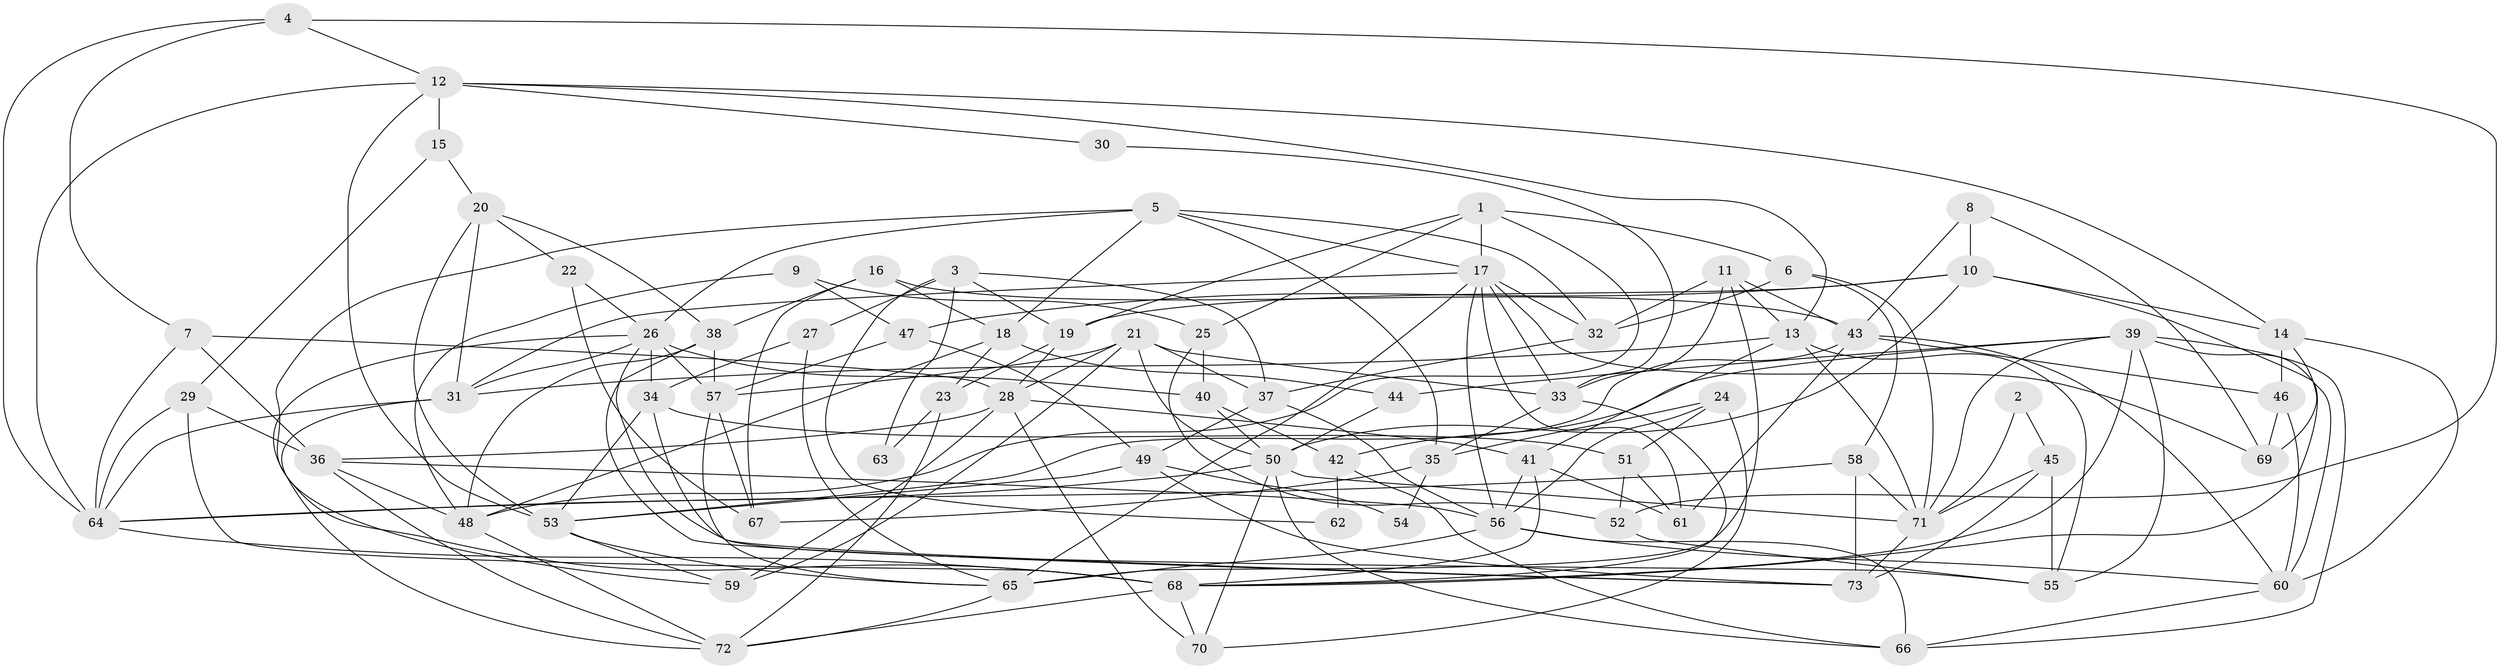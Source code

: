 // original degree distribution, {5: 0.256198347107438, 3: 0.2727272727272727, 2: 0.09090909090909091, 4: 0.2975206611570248, 6: 0.049586776859504134, 7: 0.03305785123966942}
// Generated by graph-tools (version 1.1) at 2025/37/03/04/25 23:37:07]
// undirected, 73 vertices, 182 edges
graph export_dot {
  node [color=gray90,style=filled];
  1;
  2;
  3;
  4;
  5;
  6;
  7;
  8;
  9;
  10;
  11;
  12;
  13;
  14;
  15;
  16;
  17;
  18;
  19;
  20;
  21;
  22;
  23;
  24;
  25;
  26;
  27;
  28;
  29;
  30;
  31;
  32;
  33;
  34;
  35;
  36;
  37;
  38;
  39;
  40;
  41;
  42;
  43;
  44;
  45;
  46;
  47;
  48;
  49;
  50;
  51;
  52;
  53;
  54;
  55;
  56;
  57;
  58;
  59;
  60;
  61;
  62;
  63;
  64;
  65;
  66;
  67;
  68;
  69;
  70;
  71;
  72;
  73;
  1 -- 6 [weight=1.0];
  1 -- 17 [weight=1.0];
  1 -- 19 [weight=1.0];
  1 -- 25 [weight=1.0];
  1 -- 48 [weight=1.0];
  2 -- 45 [weight=1.0];
  2 -- 71 [weight=1.0];
  3 -- 19 [weight=1.0];
  3 -- 27 [weight=1.0];
  3 -- 37 [weight=1.0];
  3 -- 62 [weight=1.0];
  3 -- 63 [weight=1.0];
  4 -- 7 [weight=1.0];
  4 -- 12 [weight=1.0];
  4 -- 52 [weight=1.0];
  4 -- 64 [weight=1.0];
  5 -- 17 [weight=1.0];
  5 -- 18 [weight=1.0];
  5 -- 26 [weight=1.0];
  5 -- 32 [weight=1.0];
  5 -- 35 [weight=1.0];
  5 -- 68 [weight=1.0];
  6 -- 32 [weight=2.0];
  6 -- 58 [weight=1.0];
  6 -- 71 [weight=1.0];
  7 -- 28 [weight=1.0];
  7 -- 36 [weight=1.0];
  7 -- 64 [weight=1.0];
  8 -- 10 [weight=1.0];
  8 -- 43 [weight=1.0];
  8 -- 69 [weight=1.0];
  9 -- 25 [weight=1.0];
  9 -- 47 [weight=1.0];
  9 -- 48 [weight=2.0];
  10 -- 14 [weight=1.0];
  10 -- 19 [weight=1.0];
  10 -- 47 [weight=1.0];
  10 -- 50 [weight=1.0];
  10 -- 68 [weight=1.0];
  11 -- 13 [weight=1.0];
  11 -- 32 [weight=1.0];
  11 -- 33 [weight=1.0];
  11 -- 43 [weight=2.0];
  11 -- 65 [weight=1.0];
  12 -- 13 [weight=1.0];
  12 -- 14 [weight=1.0];
  12 -- 15 [weight=1.0];
  12 -- 30 [weight=1.0];
  12 -- 53 [weight=1.0];
  12 -- 64 [weight=1.0];
  13 -- 31 [weight=1.0];
  13 -- 41 [weight=1.0];
  13 -- 55 [weight=1.0];
  13 -- 71 [weight=1.0];
  14 -- 46 [weight=1.0];
  14 -- 60 [weight=1.0];
  14 -- 69 [weight=1.0];
  15 -- 20 [weight=1.0];
  15 -- 29 [weight=1.0];
  16 -- 18 [weight=1.0];
  16 -- 38 [weight=1.0];
  16 -- 43 [weight=1.0];
  16 -- 67 [weight=1.0];
  17 -- 31 [weight=1.0];
  17 -- 32 [weight=2.0];
  17 -- 33 [weight=1.0];
  17 -- 56 [weight=1.0];
  17 -- 61 [weight=1.0];
  17 -- 65 [weight=1.0];
  17 -- 69 [weight=1.0];
  18 -- 23 [weight=1.0];
  18 -- 44 [weight=1.0];
  18 -- 48 [weight=1.0];
  19 -- 23 [weight=1.0];
  19 -- 28 [weight=1.0];
  20 -- 22 [weight=1.0];
  20 -- 31 [weight=1.0];
  20 -- 38 [weight=1.0];
  20 -- 53 [weight=1.0];
  21 -- 28 [weight=1.0];
  21 -- 33 [weight=1.0];
  21 -- 37 [weight=1.0];
  21 -- 50 [weight=1.0];
  21 -- 57 [weight=1.0];
  21 -- 59 [weight=1.0];
  22 -- 26 [weight=1.0];
  22 -- 67 [weight=1.0];
  23 -- 63 [weight=1.0];
  23 -- 72 [weight=1.0];
  24 -- 35 [weight=1.0];
  24 -- 51 [weight=1.0];
  24 -- 56 [weight=1.0];
  24 -- 70 [weight=1.0];
  25 -- 40 [weight=2.0];
  25 -- 52 [weight=1.0];
  26 -- 31 [weight=1.0];
  26 -- 34 [weight=1.0];
  26 -- 40 [weight=1.0];
  26 -- 55 [weight=1.0];
  26 -- 57 [weight=1.0];
  26 -- 59 [weight=1.0];
  27 -- 34 [weight=2.0];
  27 -- 65 [weight=1.0];
  28 -- 36 [weight=1.0];
  28 -- 41 [weight=1.0];
  28 -- 59 [weight=1.0];
  28 -- 70 [weight=1.0];
  29 -- 36 [weight=1.0];
  29 -- 64 [weight=1.0];
  29 -- 68 [weight=1.0];
  30 -- 33 [weight=1.0];
  31 -- 64 [weight=1.0];
  31 -- 72 [weight=1.0];
  32 -- 37 [weight=1.0];
  33 -- 35 [weight=1.0];
  33 -- 68 [weight=1.0];
  34 -- 51 [weight=1.0];
  34 -- 53 [weight=1.0];
  34 -- 73 [weight=1.0];
  35 -- 54 [weight=1.0];
  35 -- 67 [weight=1.0];
  36 -- 48 [weight=1.0];
  36 -- 56 [weight=1.0];
  36 -- 72 [weight=1.0];
  37 -- 49 [weight=1.0];
  37 -- 56 [weight=1.0];
  38 -- 48 [weight=1.0];
  38 -- 57 [weight=1.0];
  38 -- 73 [weight=1.0];
  39 -- 42 [weight=1.0];
  39 -- 44 [weight=1.0];
  39 -- 55 [weight=1.0];
  39 -- 60 [weight=1.0];
  39 -- 66 [weight=1.0];
  39 -- 68 [weight=1.0];
  39 -- 71 [weight=1.0];
  40 -- 42 [weight=1.0];
  40 -- 50 [weight=1.0];
  41 -- 56 [weight=1.0];
  41 -- 61 [weight=1.0];
  41 -- 68 [weight=1.0];
  42 -- 62 [weight=1.0];
  42 -- 66 [weight=1.0];
  43 -- 46 [weight=1.0];
  43 -- 53 [weight=1.0];
  43 -- 60 [weight=1.0];
  43 -- 61 [weight=1.0];
  44 -- 50 [weight=1.0];
  45 -- 55 [weight=2.0];
  45 -- 71 [weight=1.0];
  45 -- 73 [weight=1.0];
  46 -- 60 [weight=1.0];
  46 -- 69 [weight=1.0];
  47 -- 49 [weight=1.0];
  47 -- 57 [weight=1.0];
  48 -- 72 [weight=1.0];
  49 -- 53 [weight=1.0];
  49 -- 54 [weight=1.0];
  49 -- 73 [weight=1.0];
  50 -- 64 [weight=1.0];
  50 -- 66 [weight=1.0];
  50 -- 70 [weight=1.0];
  50 -- 71 [weight=1.0];
  51 -- 52 [weight=1.0];
  51 -- 61 [weight=1.0];
  52 -- 55 [weight=1.0];
  53 -- 59 [weight=1.0];
  53 -- 65 [weight=1.0];
  56 -- 60 [weight=1.0];
  56 -- 65 [weight=1.0];
  56 -- 66 [weight=1.0];
  57 -- 65 [weight=1.0];
  57 -- 67 [weight=1.0];
  58 -- 64 [weight=1.0];
  58 -- 71 [weight=1.0];
  58 -- 73 [weight=1.0];
  60 -- 66 [weight=1.0];
  64 -- 68 [weight=1.0];
  65 -- 72 [weight=1.0];
  68 -- 70 [weight=1.0];
  68 -- 72 [weight=1.0];
  71 -- 73 [weight=1.0];
}
